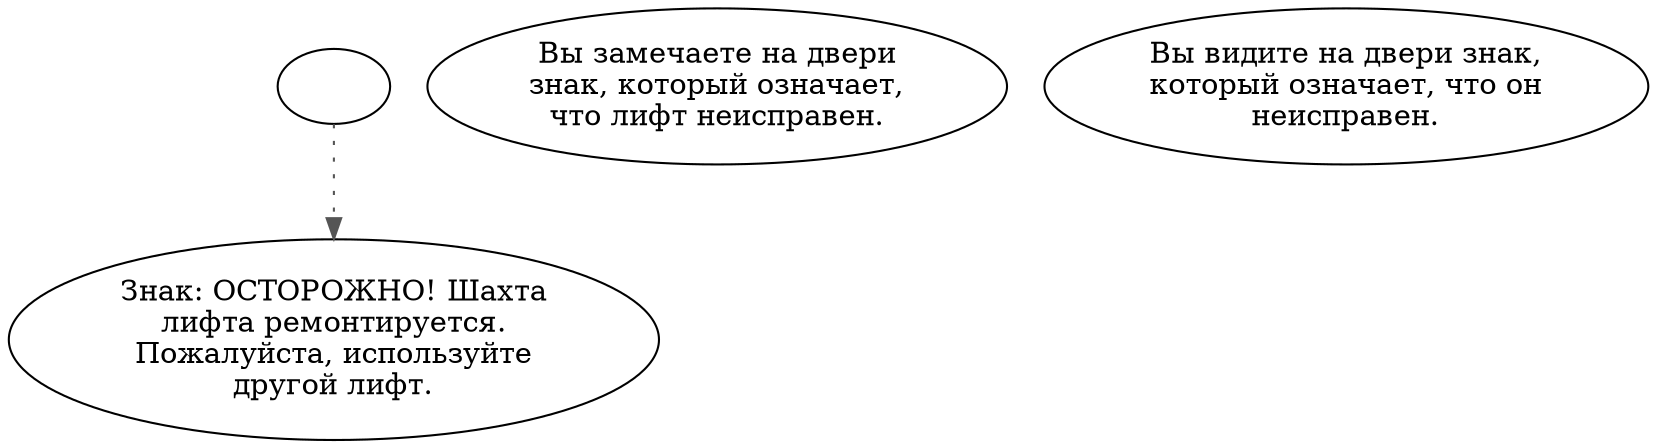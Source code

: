 digraph vbrokelv {
  "start" [style=filled       fillcolor="#FFFFFF"       color="#000000"]
  "start" -> "description_p_proc" [style=dotted color="#555555"]
  "start" [label=""]
  "use_p_proc" [style=filled       fillcolor="#FFFFFF"       color="#000000"]
  "use_p_proc" [label="Вы замечаете на двери\nзнак, который означает,\nчто лифт неисправен."]
  "look_at_p_proc" [style=filled       fillcolor="#FFFFFF"       color="#000000"]
  "look_at_p_proc" [label="Вы видите на двери знак,\nкоторый означает, что он\nнеисправен."]
  "description_p_proc" [style=filled       fillcolor="#FFFFFF"       color="#000000"]
  "description_p_proc" [label="Знак: ОСТОРОЖНО! Шахта\nлифта ремонтируется.\nПожалуйста, используйте\nдругой лифт."]
}